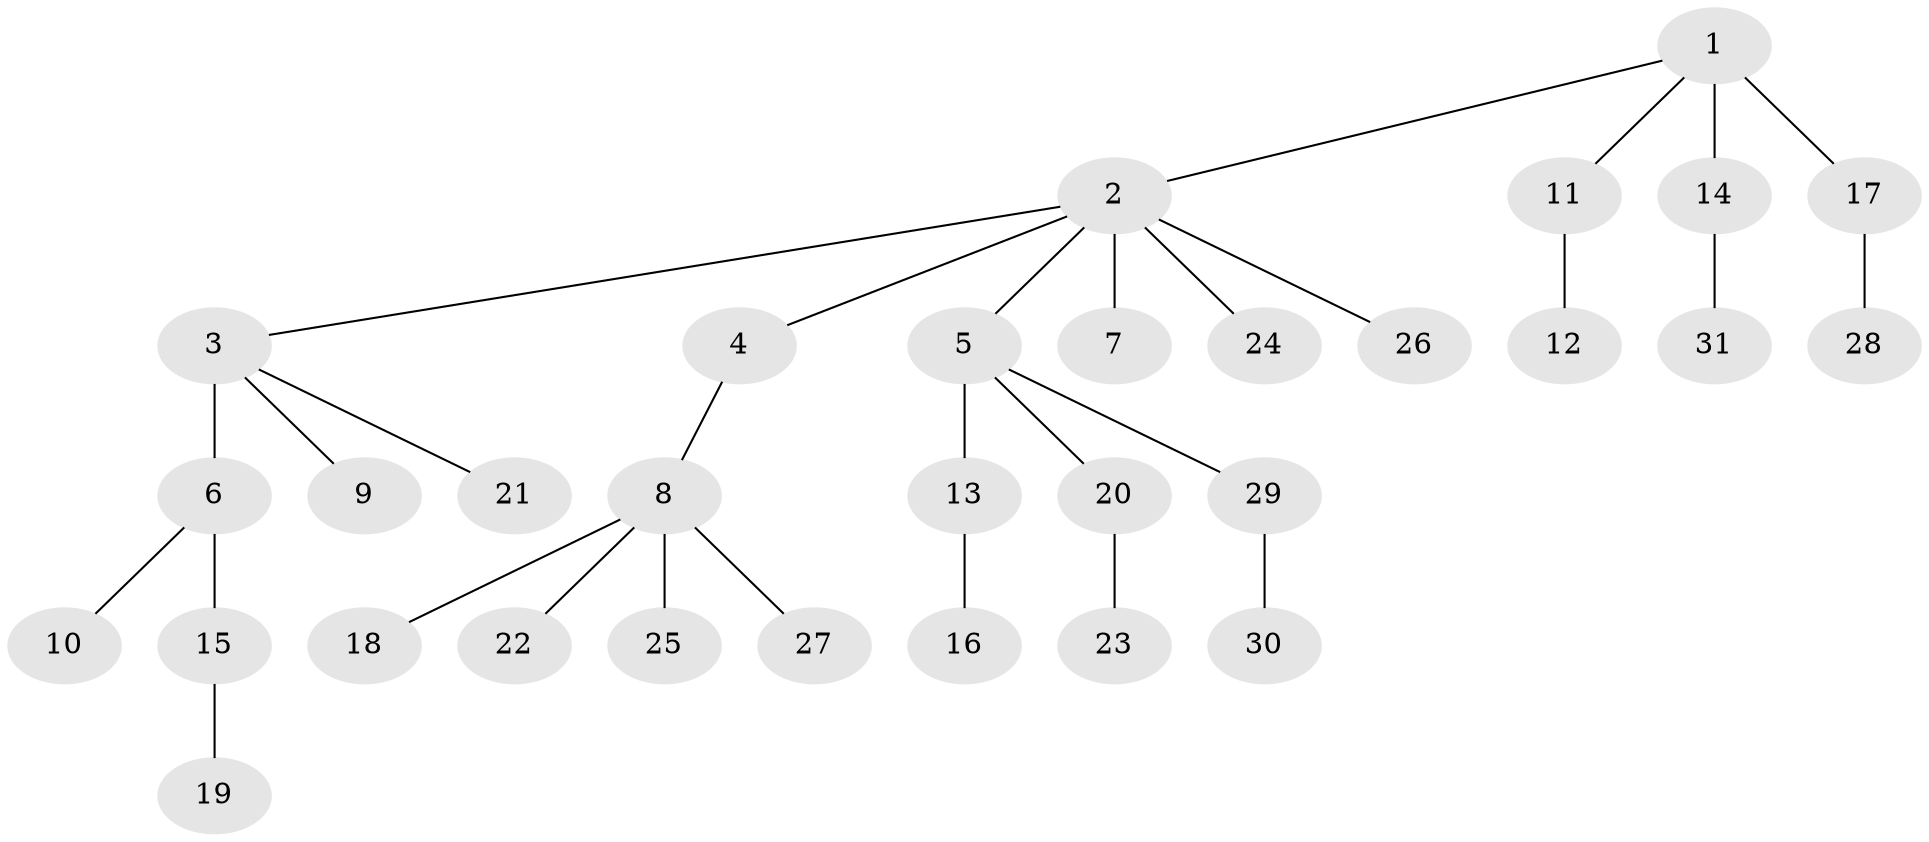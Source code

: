 // original degree distribution, {6: 0.03389830508474576, 4: 0.01694915254237288, 5: 0.03389830508474576, 3: 0.0847457627118644, 2: 0.3389830508474576, 7: 0.01694915254237288, 1: 0.4745762711864407}
// Generated by graph-tools (version 1.1) at 2025/37/03/09/25 02:37:03]
// undirected, 31 vertices, 30 edges
graph export_dot {
graph [start="1"]
  node [color=gray90,style=filled];
  1;
  2;
  3;
  4;
  5;
  6;
  7;
  8;
  9;
  10;
  11;
  12;
  13;
  14;
  15;
  16;
  17;
  18;
  19;
  20;
  21;
  22;
  23;
  24;
  25;
  26;
  27;
  28;
  29;
  30;
  31;
  1 -- 2 [weight=1.0];
  1 -- 11 [weight=1.0];
  1 -- 14 [weight=1.0];
  1 -- 17 [weight=2.0];
  2 -- 3 [weight=1.0];
  2 -- 4 [weight=1.0];
  2 -- 5 [weight=1.0];
  2 -- 7 [weight=1.0];
  2 -- 24 [weight=1.0];
  2 -- 26 [weight=1.0];
  3 -- 6 [weight=4.0];
  3 -- 9 [weight=1.0];
  3 -- 21 [weight=1.0];
  4 -- 8 [weight=1.0];
  5 -- 13 [weight=1.0];
  5 -- 20 [weight=1.0];
  5 -- 29 [weight=1.0];
  6 -- 10 [weight=1.0];
  6 -- 15 [weight=1.0];
  8 -- 18 [weight=1.0];
  8 -- 22 [weight=1.0];
  8 -- 25 [weight=1.0];
  8 -- 27 [weight=1.0];
  11 -- 12 [weight=1.0];
  13 -- 16 [weight=1.0];
  14 -- 31 [weight=1.0];
  15 -- 19 [weight=1.0];
  17 -- 28 [weight=1.0];
  20 -- 23 [weight=1.0];
  29 -- 30 [weight=1.0];
}
